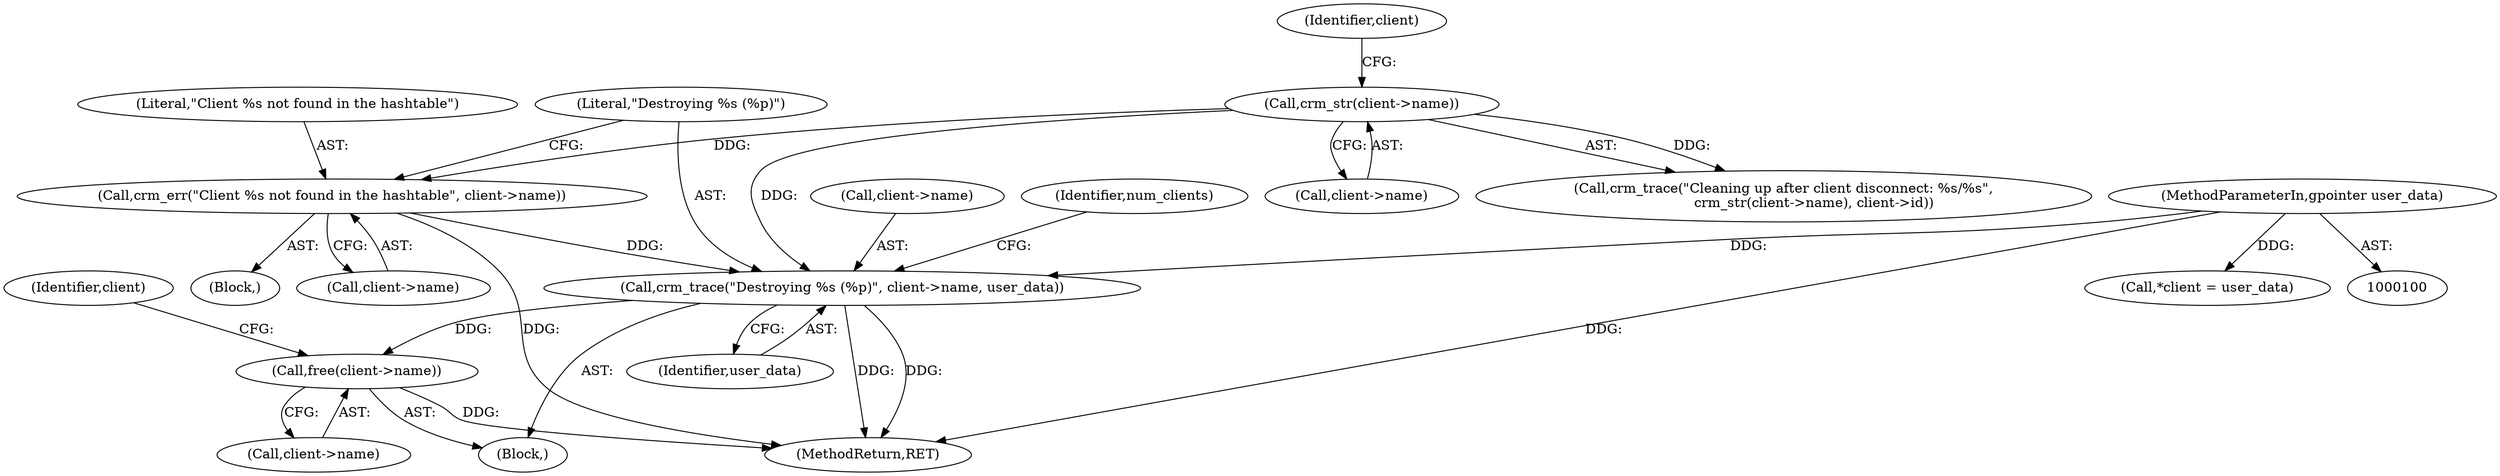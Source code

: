 digraph "0_pacemaker_564f7cc2a51dcd2f28ab12a13394f31be5aa3c93_1@API" {
"1000228" [label="(Call,free(client->name))"];
"1000146" [label="(Call,crm_trace(\"Destroying %s (%p)\", client->name, user_data))"];
"1000119" [label="(Call,crm_str(client->name))"];
"1000141" [label="(Call,crm_err(\"Client %s not found in the hashtable\", client->name))"];
"1000101" [label="(MethodParameterIn,gpointer user_data)"];
"1000142" [label="(Literal,\"Client %s not found in the hashtable\")"];
"1000117" [label="(Call,crm_trace(\"Cleaning up after client disconnect: %s/%s\",\n              crm_str(client->name), client->id))"];
"1000102" [label="(Block,)"];
"1000101" [label="(MethodParameterIn,gpointer user_data)"];
"1000151" [label="(Identifier,user_data)"];
"1000120" [label="(Call,client->name)"];
"1000119" [label="(Call,crm_str(client->name))"];
"1000124" [label="(Identifier,client)"];
"1000258" [label="(MethodReturn,RET)"];
"1000141" [label="(Call,crm_err(\"Client %s not found in the hashtable\", client->name))"];
"1000147" [label="(Literal,\"Destroying %s (%p)\")"];
"1000228" [label="(Call,free(client->name))"];
"1000234" [label="(Identifier,client)"];
"1000148" [label="(Call,client->name)"];
"1000143" [label="(Call,client->name)"];
"1000146" [label="(Call,crm_trace(\"Destroying %s (%p)\", client->name, user_data))"];
"1000104" [label="(Call,*client = user_data)"];
"1000229" [label="(Call,client->name)"];
"1000153" [label="(Identifier,num_clients)"];
"1000140" [label="(Block,)"];
"1000228" -> "1000102"  [label="AST: "];
"1000228" -> "1000229"  [label="CFG: "];
"1000229" -> "1000228"  [label="AST: "];
"1000234" -> "1000228"  [label="CFG: "];
"1000228" -> "1000258"  [label="DDG: "];
"1000146" -> "1000228"  [label="DDG: "];
"1000146" -> "1000102"  [label="AST: "];
"1000146" -> "1000151"  [label="CFG: "];
"1000147" -> "1000146"  [label="AST: "];
"1000148" -> "1000146"  [label="AST: "];
"1000151" -> "1000146"  [label="AST: "];
"1000153" -> "1000146"  [label="CFG: "];
"1000146" -> "1000258"  [label="DDG: "];
"1000146" -> "1000258"  [label="DDG: "];
"1000119" -> "1000146"  [label="DDG: "];
"1000141" -> "1000146"  [label="DDG: "];
"1000101" -> "1000146"  [label="DDG: "];
"1000119" -> "1000117"  [label="AST: "];
"1000119" -> "1000120"  [label="CFG: "];
"1000120" -> "1000119"  [label="AST: "];
"1000124" -> "1000119"  [label="CFG: "];
"1000119" -> "1000117"  [label="DDG: "];
"1000119" -> "1000141"  [label="DDG: "];
"1000141" -> "1000140"  [label="AST: "];
"1000141" -> "1000143"  [label="CFG: "];
"1000142" -> "1000141"  [label="AST: "];
"1000143" -> "1000141"  [label="AST: "];
"1000147" -> "1000141"  [label="CFG: "];
"1000141" -> "1000258"  [label="DDG: "];
"1000101" -> "1000100"  [label="AST: "];
"1000101" -> "1000258"  [label="DDG: "];
"1000101" -> "1000104"  [label="DDG: "];
}
